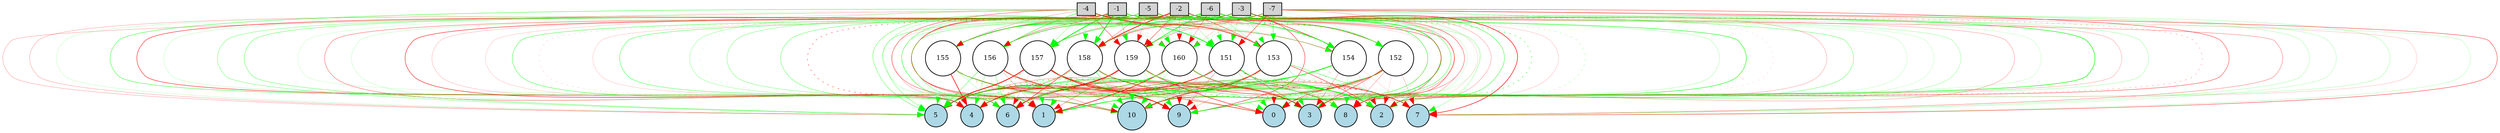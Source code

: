 digraph {
	node [fontsize=9 height=0.2 shape=circle width=0.2]
	-1 [fillcolor=lightgray shape=box style=filled]
	-2 [fillcolor=lightgray shape=box style=filled]
	-3 [fillcolor=lightgray shape=box style=filled]
	-4 [fillcolor=lightgray shape=box style=filled]
	-5 [fillcolor=lightgray shape=box style=filled]
	-6 [fillcolor=lightgray shape=box style=filled]
	-7 [fillcolor=lightgray shape=box style=filled]
	0 [fillcolor=lightblue style=filled]
	1 [fillcolor=lightblue style=filled]
	2 [fillcolor=lightblue style=filled]
	3 [fillcolor=lightblue style=filled]
	4 [fillcolor=lightblue style=filled]
	5 [fillcolor=lightblue style=filled]
	6 [fillcolor=lightblue style=filled]
	7 [fillcolor=lightblue style=filled]
	8 [fillcolor=lightblue style=filled]
	9 [fillcolor=lightblue style=filled]
	10 [fillcolor=lightblue style=filled]
	151 [fillcolor=white style=filled]
	152 [fillcolor=white style=filled]
	153 [fillcolor=white style=filled]
	154 [fillcolor=white style=filled]
	155 [fillcolor=white style=filled]
	156 [fillcolor=white style=filled]
	157 [fillcolor=white style=filled]
	158 [fillcolor=white style=filled]
	159 [fillcolor=white style=filled]
	160 [fillcolor=white style=filled]
	-1 -> 151 [color=green penwidth=0.2032492418054639 style=dotted]
	-1 -> 152 [color=green penwidth=0.18523420223035048 style=solid]
	-1 -> 153 [color=green penwidth=0.2812027540824276 style=solid]
	-1 -> 154 [color=green penwidth=0.24962110400881937 style=solid]
	-1 -> 155 [color=green penwidth=0.2665858317554082 style=solid]
	-1 -> 156 [color=red penwidth=0.3696773505780213 style=solid]
	-1 -> 157 [color=green penwidth=1.1212761777383438 style=solid]
	-1 -> 158 [color=green penwidth=1.1536875583330524 style=solid]
	-1 -> 159 [color=green penwidth=0.4124183771144708 style=solid]
	-1 -> 160 [color=red penwidth=0.21335376049651006 style=dotted]
	-2 -> 151 [color=green penwidth=0.24267265154981155 style=solid]
	-2 -> 152 [color=red penwidth=0.39606787839452384 style=solid]
	-2 -> 153 [color=red penwidth=0.4317746549342125 style=solid]
	-2 -> 154 [color=green penwidth=0.23827191023481417 style=solid]
	-2 -> 155 [color=green penwidth=0.5517997900688545 style=solid]
	-2 -> 156 [color=green penwidth=0.18965896286912548 style=solid]
	-2 -> 157 [color=red penwidth=0.24028390249289286 style=solid]
	-2 -> 158 [color=red penwidth=1.0203499226629749 style=solid]
	-2 -> 159 [color=red penwidth=0.446719400770762 style=solid]
	-2 -> 160 [color=red penwidth=0.2621934774273247 style=solid]
	-3 -> 151 [color=green penwidth=0.216022107572989 style=solid]
	-3 -> 152 [color=green penwidth=0.5866694475815866 style=solid]
	-3 -> 153 [color=green penwidth=0.1781995793879158 style=solid]
	-3 -> 154 [color=red penwidth=0.5800235087862917 style=solid]
	-3 -> 155 [color=red penwidth=0.32070858905117255 style=solid]
	-3 -> 156 [color=green penwidth=0.4660010206534595 style=solid]
	-3 -> 157 [color=green penwidth=0.22303534388433544 style=solid]
	-3 -> 158 [color=red penwidth=0.37482932061779306 style=solid]
	-3 -> 159 [color=green penwidth=0.2484099963027859 style=solid]
	-3 -> 160 [color=red penwidth=0.1505844225712883 style=solid]
	-4 -> 151 [color=green penwidth=0.994381463359019 style=solid]
	-4 -> 152 [color=red penwidth=0.14808534023952002 style=solid]
	-4 -> 153 [color=red penwidth=0.7348765749149565 style=solid]
	-4 -> 154 [color=red penwidth=0.32354008948221924 style=solid]
	-4 -> 155 [color=red penwidth=0.21690613446778234 style=solid]
	-4 -> 156 [color=green penwidth=0.536214219166947 style=solid]
	-4 -> 157 [color=green penwidth=0.27807044832663397 style=solid]
	-4 -> 158 [color=green penwidth=0.19666808602639563 style=solid]
	-4 -> 159 [color=red penwidth=0.46649838757741147 style=solid]
	-4 -> 160 [color=green penwidth=0.11655995528620842 style=solid]
	-5 -> 151 [color=green penwidth=0.1501173202916644 style=solid]
	-5 -> 152 [color=red penwidth=0.2597107910741906 style=dotted]
	-5 -> 153 [color=red penwidth=0.2819532794842058 style=solid]
	-5 -> 154 [color=green penwidth=0.1732426064815452 style=solid]
	-5 -> 155 [color=green penwidth=0.3964804825048226 style=solid]
	-5 -> 156 [color=green penwidth=0.1235210906604878 style=solid]
	-5 -> 157 [color=green penwidth=0.21315256990337222 style=dotted]
	-5 -> 158 [color=red penwidth=0.3228935158389261 style=solid]
	-5 -> 159 [color=red penwidth=0.24945154780867904 style=solid]
	-5 -> 160 [color=green penwidth=0.21170663157429193 style=solid]
	-6 -> 151 [color=green penwidth=0.18856672766590138 style=solid]
	-6 -> 152 [color=green penwidth=0.7532607419370599 style=dotted]
	-6 -> 153 [color=green penwidth=0.2719131348783972 style=solid]
	-6 -> 154 [color=green penwidth=0.8593373197875873 style=solid]
	-6 -> 155 [color=green penwidth=0.7050423884541758 style=solid]
	-6 -> 156 [color=green penwidth=0.16244941235226287 style=solid]
	-6 -> 157 [color=green penwidth=0.22417893981404918 style=solid]
	-6 -> 158 [color=green penwidth=0.43130253916837447 style=solid]
	-6 -> 159 [color=green penwidth=0.796738392339238 style=solid]
	-6 -> 160 [color=red penwidth=0.2419524141803333 style=solid]
	-7 -> 151 [color=red penwidth=0.4866686106760907 style=solid]
	-7 -> 152 [color=green penwidth=0.1049079240120414 style=solid]
	-7 -> 153 [color=green penwidth=0.48470156012925336 style=solid]
	-7 -> 154 [color=green penwidth=0.10828385516131961 style=solid]
	-7 -> 155 [color=red penwidth=0.184173980917001 style=solid]
	-7 -> 156 [color=red penwidth=0.1628301238953419 style=solid]
	-7 -> 157 [color=green penwidth=0.2835696145675477 style=solid]
	-7 -> 158 [color=red penwidth=0.17938539323084768 style=solid]
	-7 -> 159 [color=red penwidth=0.2865438381132569 style=solid]
	-7 -> 160 [color=green penwidth=0.14055649034558979 style=solid]
	151 -> 0 [color=green penwidth=0.25713389629887856 style=solid]
	151 -> 1 [color=green penwidth=0.19599440931465373 style=solid]
	151 -> 2 [color=green penwidth=0.4625909317797584 style=solid]
	151 -> 3 [color=green penwidth=0.6415985532242393 style=solid]
	151 -> 4 [color=green penwidth=0.14953937951396928 style=solid]
	151 -> 5 [color=red penwidth=0.872347426917606 style=solid]
	151 -> 6 [color=red penwidth=0.5726912786940309 style=solid]
	151 -> 7 [color=red penwidth=0.7739627079605247 style=dotted]
	151 -> 8 [color=red penwidth=0.1455436576688801 style=solid]
	151 -> 9 [color=red penwidth=0.2804693639899394 style=solid]
	151 -> 10 [color=green penwidth=0.2774938308945031 style=solid]
	152 -> 0 [color=red penwidth=0.4458190750733868 style=solid]
	152 -> 1 [color=green penwidth=0.461174251368219 style=solid]
	152 -> 2 [color=red penwidth=0.11254512977467922 style=solid]
	152 -> 3 [color=red penwidth=0.4555330075884778 style=solid]
	152 -> 4 [color=green penwidth=0.3894821773058177 style=solid]
	152 -> 5 [color=green penwidth=0.7067612878819427 style=dotted]
	152 -> 6 [color=red penwidth=0.5825332265381038 style=solid]
	152 -> 7 [color=red penwidth=0.19309443513603683 style=solid]
	152 -> 8 [color=red penwidth=0.24471480519672856 style=solid]
	152 -> 9 [color=green penwidth=0.4897465714278231 style=solid]
	152 -> 10 [color=red penwidth=0.16868675528263458 style=solid]
	153 -> 0 [color=red penwidth=0.14805975350990264 style=solid]
	153 -> 1 [color=green penwidth=0.47314918355880065 style=solid]
	153 -> 2 [color=red penwidth=0.5007771342921864 style=solid]
	153 -> 3 [color=green penwidth=0.10780709595194167 style=solid]
	153 -> 4 [color=green penwidth=0.3160861634148566 style=solid]
	153 -> 5 [color=green penwidth=0.7621225584575141 style=dotted]
	153 -> 6 [color=red penwidth=0.2676881582136077 style=solid]
	153 -> 7 [color=green penwidth=0.3876804210735725 style=solid]
	153 -> 8 [color=green penwidth=0.19472230523994752 style=solid]
	153 -> 9 [color=red penwidth=0.19858478430490745 style=solid]
	153 -> 10 [color=red penwidth=0.8112411723736958 style=solid]
	154 -> 0 [color=red penwidth=0.2019211704195754 style=dotted]
	154 -> 1 [color=green penwidth=0.5621740720461578 style=solid]
	154 -> 2 [color=red penwidth=0.1225172859272094 style=solid]
	154 -> 3 [color=red penwidth=0.2562276890114976 style=solid]
	154 -> 4 [color=green penwidth=0.6762755441837204 style=solid]
	154 -> 5 [color=red penwidth=0.2686162471413235 style=solid]
	154 -> 6 [color=green penwidth=0.749268130357543 style=solid]
	154 -> 7 [color=red penwidth=0.11089370847271712 style=solid]
	154 -> 8 [color=green penwidth=0.19808195148660007 style=solid]
	154 -> 9 [color=green penwidth=0.3189996722121096 style=dotted]
	154 -> 10 [color=green penwidth=0.18643918283205574 style=solid]
	155 -> 0 [color=green penwidth=0.2563828737559491 style=solid]
	155 -> 1 [color=red penwidth=0.313040637688207 style=dotted]
	155 -> 2 [color=green penwidth=0.47710386614377676 style=solid]
	155 -> 3 [color=red penwidth=0.35865714276836425 style=solid]
	155 -> 4 [color=red penwidth=0.8606763514169403 style=solid]
	155 -> 5 [color=green penwidth=0.20587039518994565 style=dotted]
	155 -> 6 [color=green penwidth=0.18869426819394747 style=solid]
	155 -> 7 [color=green penwidth=0.1486035231698272 style=solid]
	155 -> 8 [color=red penwidth=0.30647044119745803 style=solid]
	155 -> 9 [color=green penwidth=0.33392905155197355 style=solid]
	155 -> 10 [color=green penwidth=0.12945710931038734 style=solid]
	156 -> 0 [color=red penwidth=0.2653405758228621 style=solid]
	156 -> 1 [color=red penwidth=0.17270611466768415 style=solid]
	156 -> 2 [color=green penwidth=0.6712494602406849 style=solid]
	156 -> 3 [color=red penwidth=0.35203918642200516 style=solid]
	156 -> 4 [color=green penwidth=0.2985648141211328 style=solid]
	156 -> 5 [color=green penwidth=0.3891544329006402 style=solid]
	156 -> 6 [color=green penwidth=0.36662749178609666 style=solid]
	156 -> 7 [color=red penwidth=0.4791402511641074 style=dotted]
	156 -> 8 [color=red penwidth=0.22713720833334525 style=solid]
	156 -> 9 [color=red penwidth=0.2728823849804285 style=solid]
	156 -> 10 [color=red penwidth=0.30599434974312456 style=solid]
	157 -> 0 [color=red penwidth=0.21383301830330761 style=solid]
	157 -> 1 [color=green penwidth=0.2583111278388476 style=solid]
	157 -> 2 [color=green penwidth=0.3770068588901 style=solid]
	157 -> 3 [color=red penwidth=0.6386175882713265 style=solid]
	157 -> 4 [color=green penwidth=0.7739781435374358 style=dotted]
	157 -> 5 [color=red penwidth=1.1290158732319473 style=solid]
	157 -> 6 [color=red penwidth=0.13604204793970587 style=solid]
	157 -> 7 [color=red penwidth=0.434014663559539 style=solid]
	157 -> 8 [color=green penwidth=0.10736332271566484 style=solid]
	157 -> 9 [color=red penwidth=0.9994390040153843 style=solid]
	157 -> 10 [color=green penwidth=0.28167263423767785 style=solid]
	158 -> 0 [color=red penwidth=0.3057215479189115 style=solid]
	158 -> 1 [color=green penwidth=0.5817848767875976 style=dotted]
	158 -> 2 [color=green penwidth=0.8383070098060313 style=solid]
	158 -> 3 [color=red penwidth=0.3391449679446295 style=solid]
	158 -> 4 [color=red penwidth=0.2674905446410295 style=solid]
	158 -> 5 [color=green penwidth=0.3354825878940505 style=solid]
	158 -> 6 [color=red penwidth=0.587917380727765 style=solid]
	158 -> 7 [color=red penwidth=0.1310162456942363 style=solid]
	158 -> 8 [color=green penwidth=0.13828847289080196 style=solid]
	158 -> 9 [color=red penwidth=0.10764649425514008 style=solid]
	158 -> 10 [color=green penwidth=0.4010747167548325 style=solid]
	159 -> 0 [color=red penwidth=0.6050022082744559 style=solid]
	159 -> 1 [color=red penwidth=0.29084001728288844 style=solid]
	159 -> 2 [color=green penwidth=0.17947271135683343 style=solid]
	159 -> 3 [color=green penwidth=0.2286488194114058 style=solid]
	159 -> 4 [color=red penwidth=0.5482094258781428 style=solid]
	159 -> 5 [color=red penwidth=0.9470838858094531 style=solid]
	159 -> 6 [color=red penwidth=0.41312506005867733 style=solid]
	159 -> 7 [color=red penwidth=0.25363907366493144 style=solid]
	159 -> 8 [color=green penwidth=0.3754561745104096 style=solid]
	159 -> 9 [color=green penwidth=0.1402867248070575 style=solid]
	159 -> 10 [color=green penwidth=0.12985022486959125 style=solid]
	160 -> 0 [color=green penwidth=0.19150014028323836 style=solid]
	160 -> 1 [color=red penwidth=0.8026631200050444 style=solid]
	160 -> 2 [color=green penwidth=0.43057688741332223 style=solid]
	160 -> 3 [color=red penwidth=0.36255103346370554 style=solid]
	160 -> 4 [color=red penwidth=0.2919085687842858 style=solid]
	160 -> 5 [color=green penwidth=0.7804333901666404 style=solid]
	160 -> 6 [color=red penwidth=0.11086143963080093 style=solid]
	160 -> 7 [color=red penwidth=0.20479482288874443 style=solid]
	160 -> 8 [color=green penwidth=0.24307325084204767 style=solid]
	160 -> 9 [color=red penwidth=0.47397774547782756 style=dotted]
	160 -> 10 [color=green penwidth=0.21419006445555377 style=solid]
	-1 -> 0 [color=green penwidth=0.570655157794471 style=dotted]
	-1 -> 1 [color=green penwidth=0.4423473551035304 style=solid]
	-1 -> 2 [color=green penwidth=0.7064913097540019 style=solid]
	-1 -> 3 [color=green penwidth=0.1956495268291965 style=solid]
	-1 -> 4 [color=red penwidth=0.5571568710692627 style=solid]
	-1 -> 5 [color=red penwidth=0.21702840296579098 style=solid]
	-1 -> 6 [color=red penwidth=0.3594741414974548 style=solid]
	-1 -> 7 [color=red penwidth=0.3062974592231649 style=solid]
	-1 -> 8 [color=green penwidth=0.14542612232264918 style=solid]
	-1 -> 9 [color=green penwidth=0.26536827052808143 style=dotted]
	-1 -> 10 [color=green penwidth=0.15246041530031657 style=dotted]
	-2 -> 0 [color=green penwidth=0.2682272147903916 style=dotted]
	-2 -> 1 [color=green penwidth=0.35415458682648226 style=solid]
	-2 -> 2 [color=green penwidth=0.22684345465129604 style=solid]
	-2 -> 3 [color=red penwidth=0.1207440721087972 style=dotted]
	-2 -> 4 [color=green penwidth=0.19748765338675422 style=solid]
	-2 -> 5 [color=green penwidth=0.38539925153579135 style=solid]
	-2 -> 6 [color=red penwidth=0.10552388138148326 style=solid]
	-2 -> 7 [color=green penwidth=0.17647280681333172 style=solid]
	-2 -> 8 [color=green penwidth=0.23357982599340163 style=solid]
	-2 -> 9 [color=red penwidth=0.5229504028355999 style=solid]
	-2 -> 10 [color=red penwidth=0.5398444256128624 style=solid]
	-3 -> 0 [color=red penwidth=0.2118969852635261 style=solid]
	-3 -> 1 [color=red penwidth=0.47931433384991695 style=dotted]
	-3 -> 2 [color=green penwidth=0.20552746269227154 style=solid]
	-3 -> 3 [color=red penwidth=0.23702859754194874 style=solid]
	-3 -> 4 [color=red penwidth=0.1724860705576026 style=solid]
	-3 -> 5 [color=green penwidth=0.3673056675949249 style=solid]
	-3 -> 6 [color=green penwidth=0.41490679756349613 style=solid]
	-3 -> 7 [color=green penwidth=0.16940253563718605 style=solid]
	-3 -> 8 [color=red penwidth=0.2709196899269056 style=dotted]
	-3 -> 9 [color=red penwidth=0.3157869275700833 style=solid]
	-3 -> 10 [color=green penwidth=0.8121823338801022 style=solid]
	-4 -> 0 [color=red penwidth=0.10431150646630408 style=solid]
	-4 -> 1 [color=red penwidth=0.13645598451572746 style=solid]
	-4 -> 2 [color=green penwidth=0.125606578758008 style=solid]
	-4 -> 3 [color=red penwidth=0.4523178018538404 style=solid]
	-4 -> 4 [color=green penwidth=0.46149488915694326 style=solid]
	-4 -> 5 [color=red penwidth=0.22090683606503736 style=solid]
	-4 -> 6 [color=green penwidth=0.12453393148151502 style=solid]
	-4 -> 7 [color=green penwidth=0.2514556637063957 style=solid]
	-4 -> 8 [color=red penwidth=0.4544551841042247 style=solid]
	-4 -> 9 [color=red penwidth=0.38230221616072757 style=solid]
	-4 -> 10 [color=green penwidth=0.2483756995881444 style=solid]
	-5 -> 0 [color=red penwidth=0.1501323932710848 style=solid]
	-5 -> 1 [color=red penwidth=0.1474397719740665 style=dotted]
	-5 -> 2 [color=red penwidth=0.20164743665387097 style=solid]
	-5 -> 3 [color=green penwidth=0.6102145553321093 style=solid]
	-5 -> 4 [color=green penwidth=0.15228812460885868 style=solid]
	-5 -> 5 [color=green penwidth=0.1438771039492452 style=solid]
	-5 -> 6 [color=green penwidth=0.15311775117609838 style=solid]
	-5 -> 7 [color=green penwidth=0.19755864965174763 style=solid]
	-5 -> 8 [color=green penwidth=0.13453289995460888 style=solid]
	-5 -> 9 [color=red penwidth=0.47372366519926035 style=solid]
	-5 -> 10 [color=green penwidth=0.31028109478712573 style=solid]
	-6 -> 0 [color=red penwidth=0.2092642523476225 style=solid]
	-6 -> 1 [color=green penwidth=0.3647741763406621 style=solid]
	-6 -> 2 [color=green penwidth=0.45799517542577595 style=solid]
	-6 -> 3 [color=red penwidth=0.11506740426326448 style=solid]
	-6 -> 4 [color=red penwidth=0.5767042428085132 style=solid]
	-6 -> 5 [color=green penwidth=0.32306772170845 style=solid]
	-6 -> 6 [color=red penwidth=0.1412628147084351 style=solid]
	-6 -> 7 [color=red penwidth=0.7224436467087172 style=solid]
	-6 -> 8 [color=red penwidth=0.23048286682021876 style=solid]
	-6 -> 9 [color=green penwidth=0.4085342185536892 style=solid]
	-6 -> 10 [color=green penwidth=0.4999565189513119 style=solid]
	-7 -> 0 [color=green penwidth=0.35601951491494 style=solid]
	-7 -> 1 [color=green penwidth=0.37382906719535725 style=solid]
	-7 -> 2 [color=red penwidth=0.14900288116030028 style=solid]
	-7 -> 3 [color=green penwidth=0.1389935044985594 style=solid]
	-7 -> 4 [color=red penwidth=0.11344047931657285 style=solid]
	-7 -> 5 [color=green penwidth=0.3348909915508592 style=solid]
	-7 -> 6 [color=green penwidth=0.24599650522456637 style=solid]
	-7 -> 7 [color=red penwidth=0.46445735301027 style=solid]
	-7 -> 8 [color=red penwidth=0.4424899253029604 style=solid]
	-7 -> 9 [color=green penwidth=0.12369927615778362 style=solid]
	-7 -> 10 [color=red penwidth=0.26392717118047837 style=solid]
}
